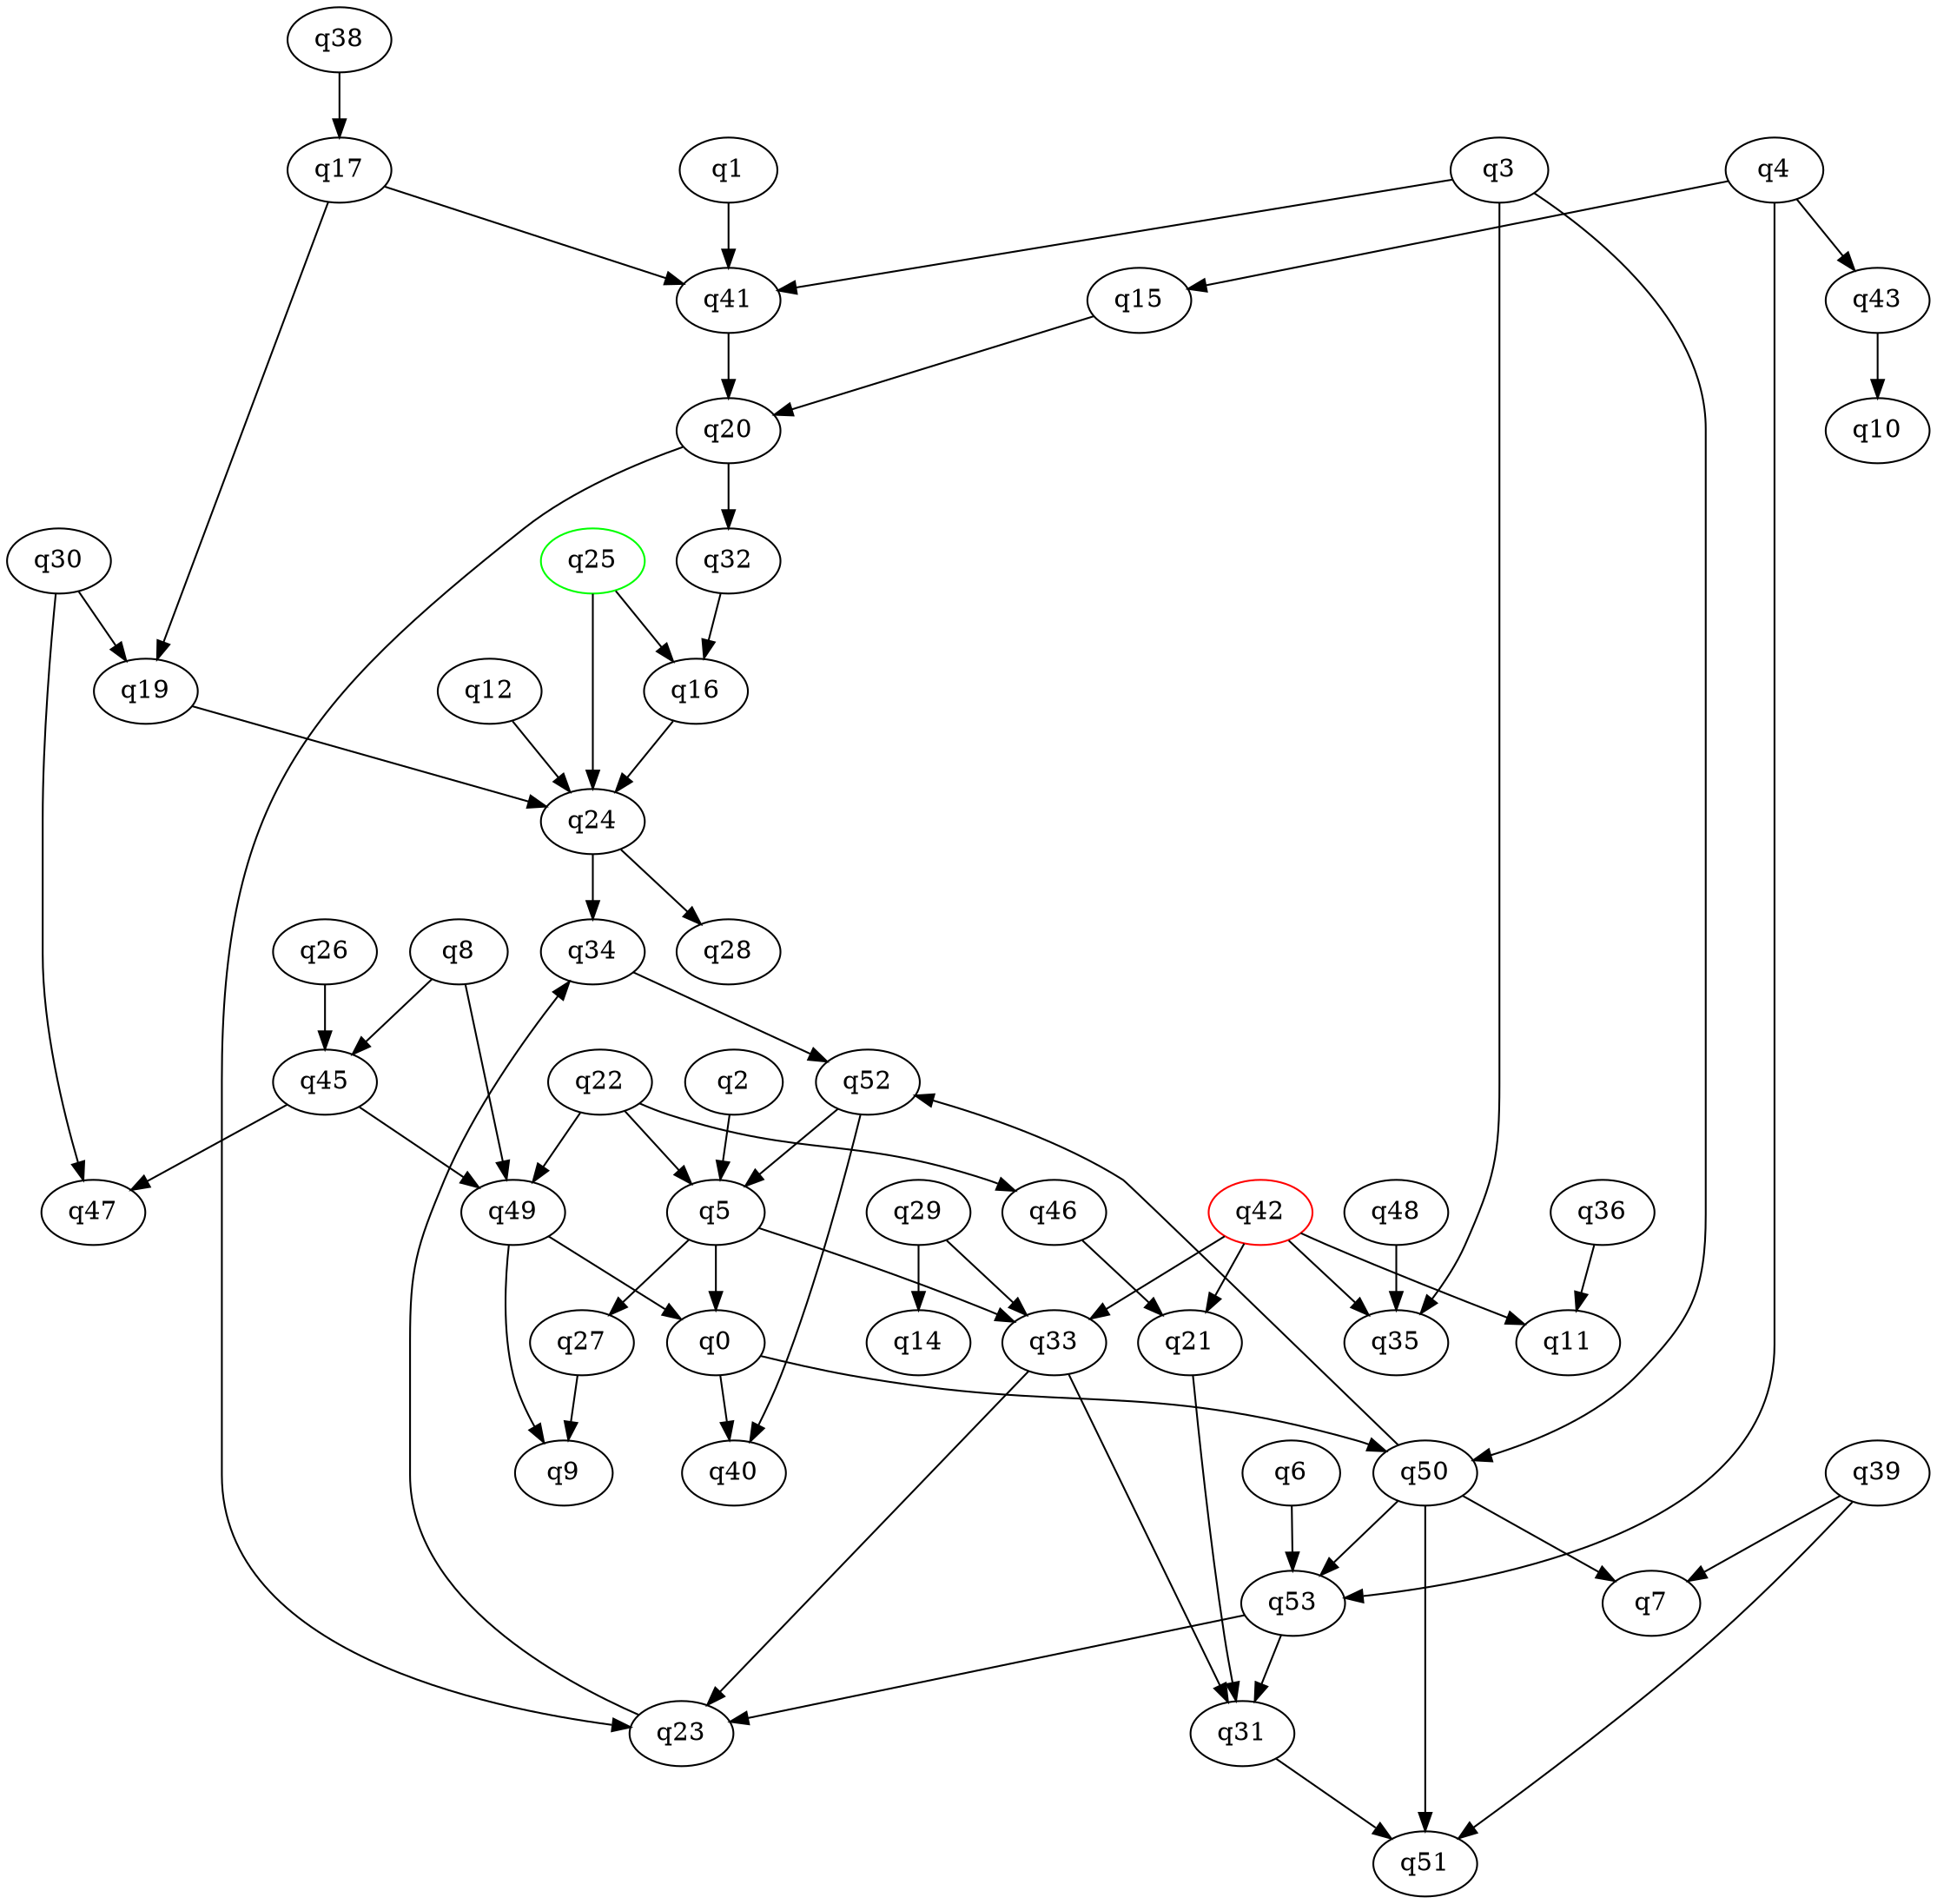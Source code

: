 digraph A{
q25 [initial=1,color=green];
q42 [final=1,color=red];
q0 -> q40;
q0 -> q50;
q1 -> q41;
q2 -> q5;
q3 -> q35;
q3 -> q41;
q3 -> q50;
q4 -> q15;
q4 -> q43;
q4 -> q53;
q5 -> q0;
q5 -> q27;
q5 -> q33;
q6 -> q53;
q8 -> q45;
q8 -> q49;
q12 -> q24;
q15 -> q20;
q16 -> q24;
q17 -> q19;
q17 -> q41;
q19 -> q24;
q20 -> q23;
q20 -> q32;
q21 -> q31;
q22 -> q5;
q22 -> q46;
q22 -> q49;
q23 -> q34;
q24 -> q28;
q24 -> q34;
q25 -> q16;
q25 -> q24;
q26 -> q45;
q27 -> q9;
q29 -> q14;
q29 -> q33;
q30 -> q19;
q30 -> q47;
q31 -> q51;
q32 -> q16;
q33 -> q23;
q33 -> q31;
q34 -> q52;
q36 -> q11;
q38 -> q17;
q39 -> q7;
q39 -> q51;
q41 -> q20;
q42 -> q11;
q42 -> q21;
q42 -> q33;
q42 -> q35;
q43 -> q10;
q45 -> q47;
q45 -> q49;
q46 -> q21;
q48 -> q35;
q49 -> q0;
q49 -> q9;
q50 -> q7;
q50 -> q51;
q50 -> q52;
q50 -> q53;
q52 -> q5;
q52 -> q40;
q53 -> q23;
q53 -> q31;
}